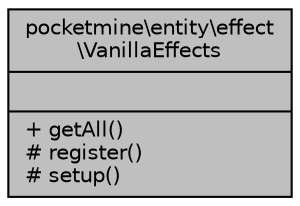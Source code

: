 digraph "pocketmine\entity\effect\VanillaEffects"
{
 // INTERACTIVE_SVG=YES
 // LATEX_PDF_SIZE
  edge [fontname="Helvetica",fontsize="10",labelfontname="Helvetica",labelfontsize="10"];
  node [fontname="Helvetica",fontsize="10",shape=record];
  Node1 [label="{pocketmine\\entity\\effect\l\\VanillaEffects\n||+ getAll()\l# register()\l# setup()\l}",height=0.2,width=0.4,color="black", fillcolor="grey75", style="filled", fontcolor="black",tooltip=" "];
}
